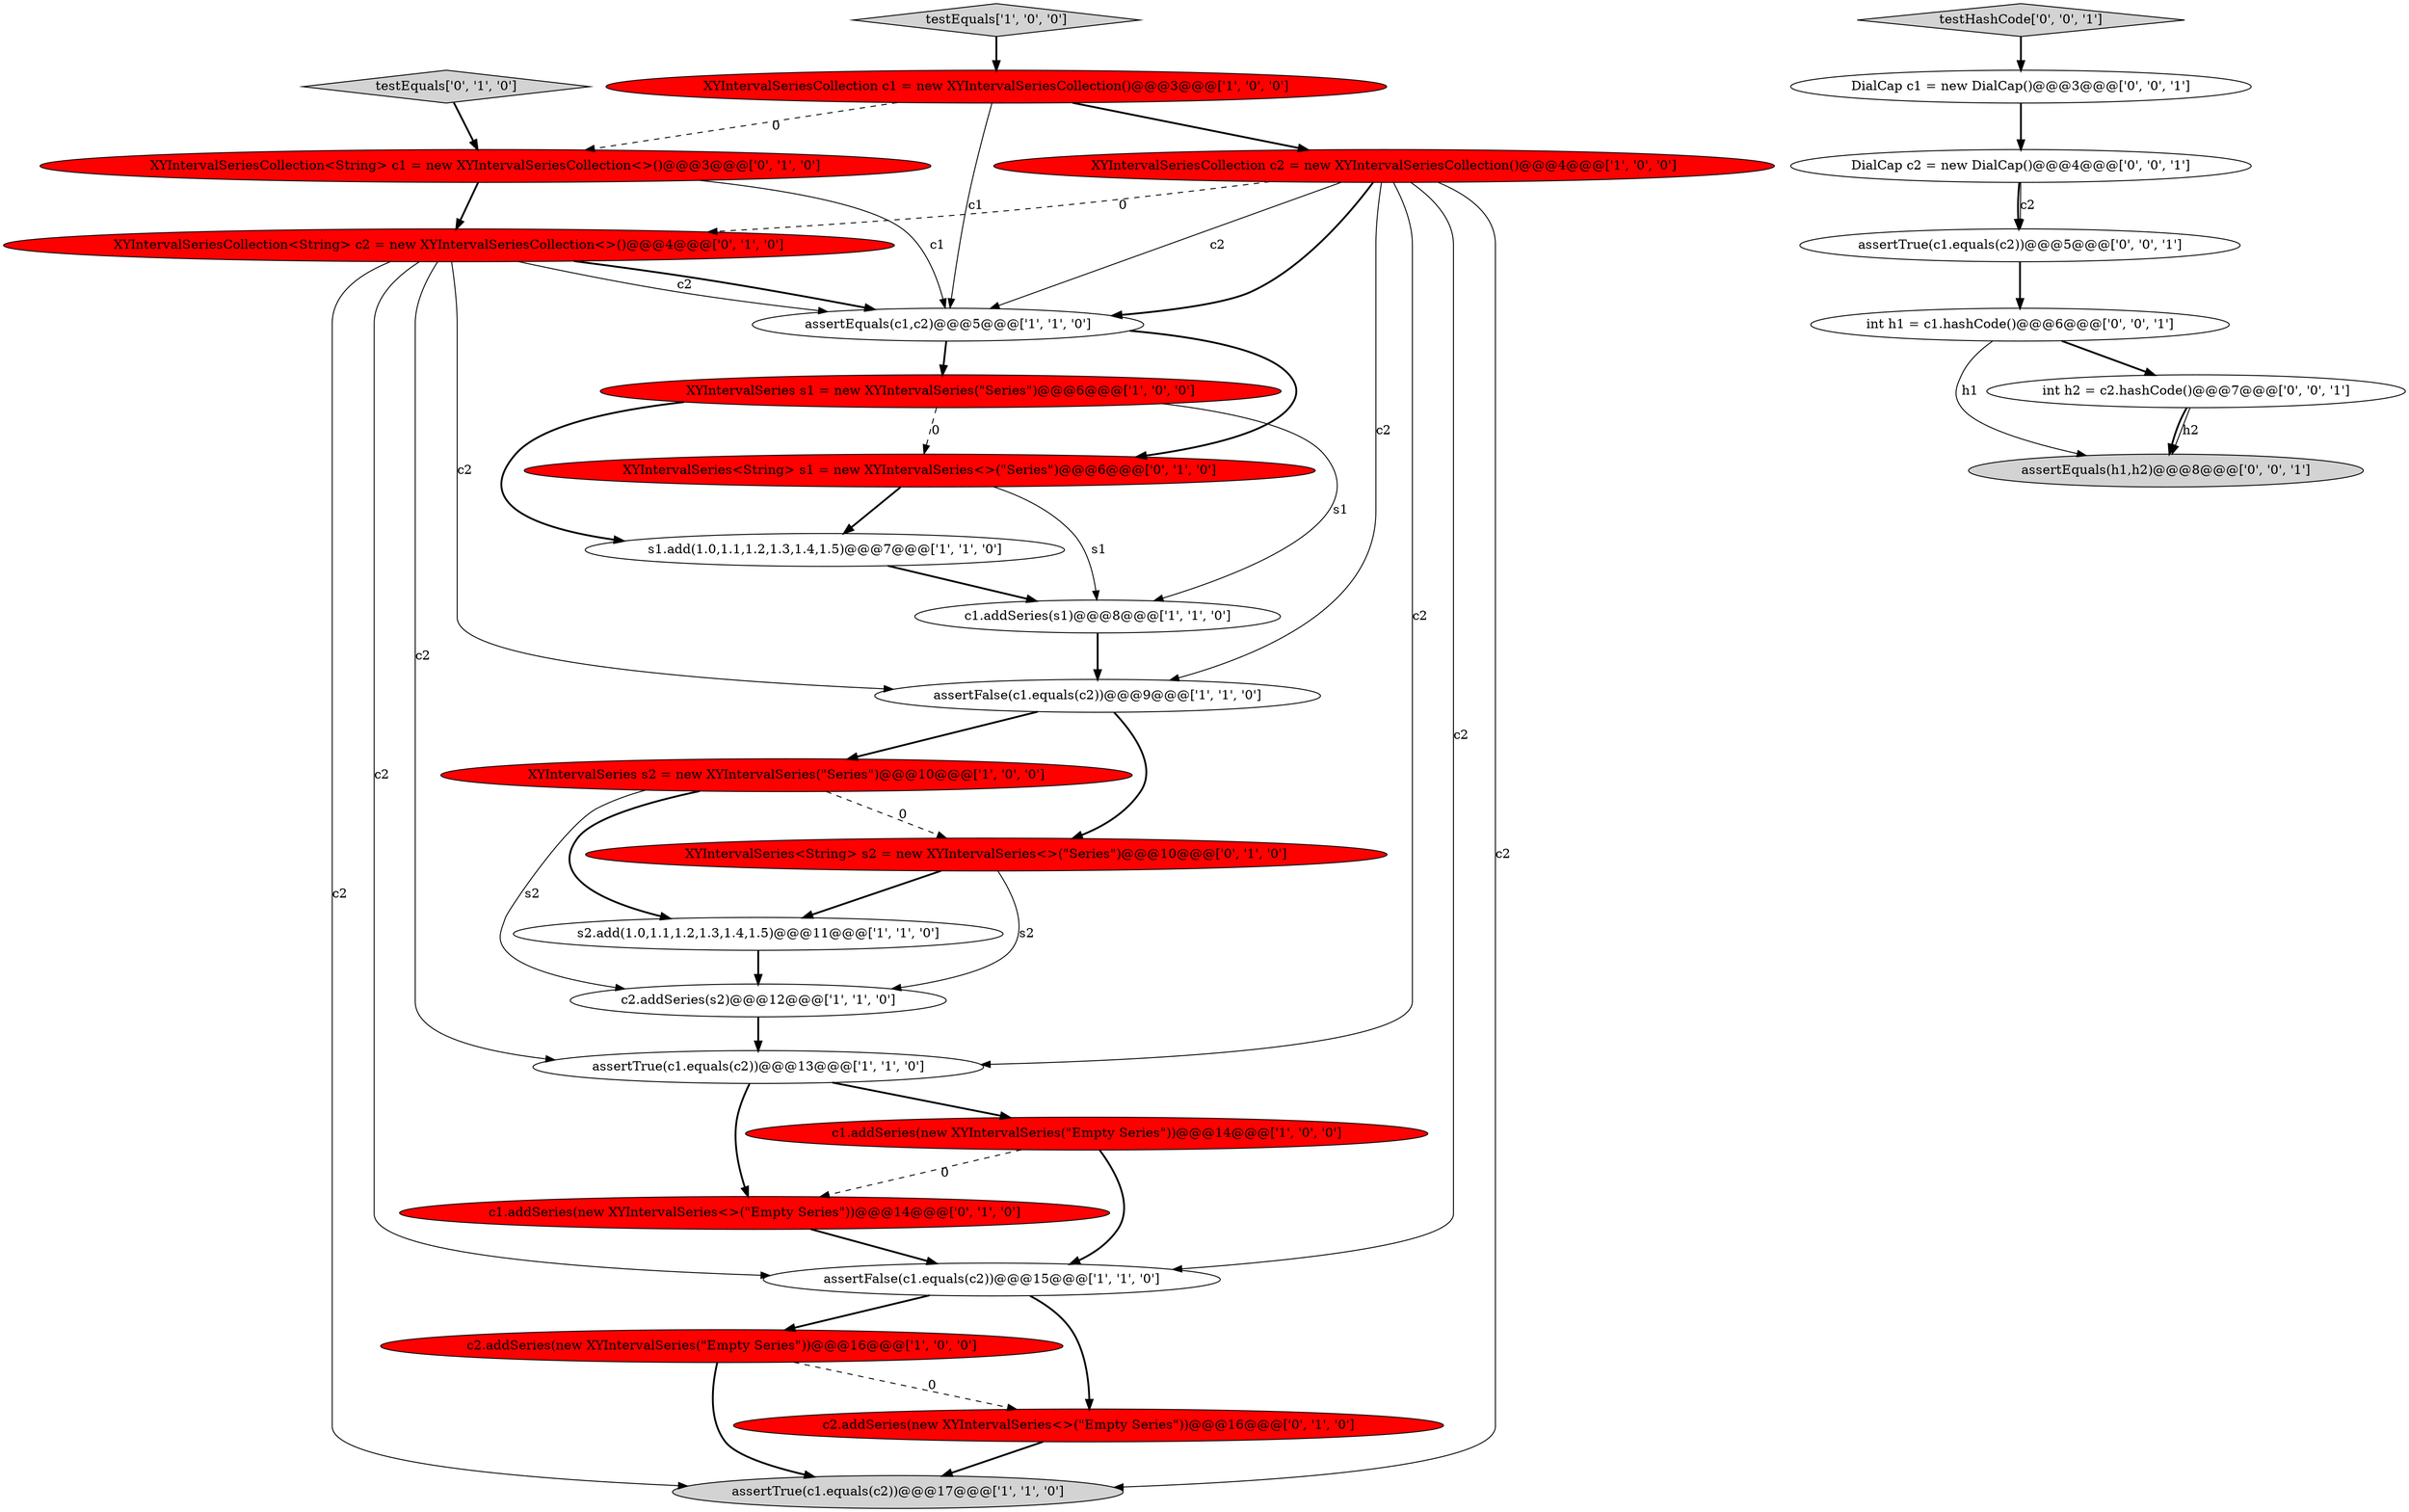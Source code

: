 digraph {
3 [style = filled, label = "s2.add(1.0,1.1,1.2,1.3,1.4,1.5)@@@11@@@['1', '1', '0']", fillcolor = white, shape = ellipse image = "AAA0AAABBB1BBB"];
12 [style = filled, label = "assertTrue(c1.equals(c2))@@@13@@@['1', '1', '0']", fillcolor = white, shape = ellipse image = "AAA0AAABBB1BBB"];
20 [style = filled, label = "XYIntervalSeries<String> s1 = new XYIntervalSeries<>(\"Series\")@@@6@@@['0', '1', '0']", fillcolor = red, shape = ellipse image = "AAA1AAABBB2BBB"];
10 [style = filled, label = "XYIntervalSeriesCollection c1 = new XYIntervalSeriesCollection()@@@3@@@['1', '0', '0']", fillcolor = red, shape = ellipse image = "AAA1AAABBB1BBB"];
1 [style = filled, label = "c1.addSeries(new XYIntervalSeries(\"Empty Series\"))@@@14@@@['1', '0', '0']", fillcolor = red, shape = ellipse image = "AAA1AAABBB1BBB"];
26 [style = filled, label = "assertEquals(h1,h2)@@@8@@@['0', '0', '1']", fillcolor = lightgray, shape = ellipse image = "AAA0AAABBB3BBB"];
8 [style = filled, label = "c2.addSeries(s2)@@@12@@@['1', '1', '0']", fillcolor = white, shape = ellipse image = "AAA0AAABBB1BBB"];
25 [style = filled, label = "DialCap c2 = new DialCap()@@@4@@@['0', '0', '1']", fillcolor = white, shape = ellipse image = "AAA0AAABBB3BBB"];
4 [style = filled, label = "XYIntervalSeries s1 = new XYIntervalSeries(\"Series\")@@@6@@@['1', '0', '0']", fillcolor = red, shape = ellipse image = "AAA1AAABBB1BBB"];
17 [style = filled, label = "c2.addSeries(new XYIntervalSeries<>(\"Empty Series\"))@@@16@@@['0', '1', '0']", fillcolor = red, shape = ellipse image = "AAA1AAABBB2BBB"];
27 [style = filled, label = "int h2 = c2.hashCode()@@@7@@@['0', '0', '1']", fillcolor = white, shape = ellipse image = "AAA0AAABBB3BBB"];
14 [style = filled, label = "assertTrue(c1.equals(c2))@@@17@@@['1', '1', '0']", fillcolor = lightgray, shape = ellipse image = "AAA0AAABBB1BBB"];
2 [style = filled, label = "s1.add(1.0,1.1,1.2,1.3,1.4,1.5)@@@7@@@['1', '1', '0']", fillcolor = white, shape = ellipse image = "AAA0AAABBB1BBB"];
22 [style = filled, label = "XYIntervalSeriesCollection<String> c1 = new XYIntervalSeriesCollection<>()@@@3@@@['0', '1', '0']", fillcolor = red, shape = ellipse image = "AAA1AAABBB2BBB"];
24 [style = filled, label = "testHashCode['0', '0', '1']", fillcolor = lightgray, shape = diamond image = "AAA0AAABBB3BBB"];
13 [style = filled, label = "assertEquals(c1,c2)@@@5@@@['1', '1', '0']", fillcolor = white, shape = ellipse image = "AAA0AAABBB1BBB"];
29 [style = filled, label = "assertTrue(c1.equals(c2))@@@5@@@['0', '0', '1']", fillcolor = white, shape = ellipse image = "AAA0AAABBB3BBB"];
28 [style = filled, label = "int h1 = c1.hashCode()@@@6@@@['0', '0', '1']", fillcolor = white, shape = ellipse image = "AAA0AAABBB3BBB"];
19 [style = filled, label = "c1.addSeries(new XYIntervalSeries<>(\"Empty Series\"))@@@14@@@['0', '1', '0']", fillcolor = red, shape = ellipse image = "AAA1AAABBB2BBB"];
0 [style = filled, label = "XYIntervalSeriesCollection c2 = new XYIntervalSeriesCollection()@@@4@@@['1', '0', '0']", fillcolor = red, shape = ellipse image = "AAA1AAABBB1BBB"];
9 [style = filled, label = "testEquals['1', '0', '0']", fillcolor = lightgray, shape = diamond image = "AAA0AAABBB1BBB"];
6 [style = filled, label = "XYIntervalSeries s2 = new XYIntervalSeries(\"Series\")@@@10@@@['1', '0', '0']", fillcolor = red, shape = ellipse image = "AAA1AAABBB1BBB"];
5 [style = filled, label = "c2.addSeries(new XYIntervalSeries(\"Empty Series\"))@@@16@@@['1', '0', '0']", fillcolor = red, shape = ellipse image = "AAA1AAABBB1BBB"];
11 [style = filled, label = "assertFalse(c1.equals(c2))@@@9@@@['1', '1', '0']", fillcolor = white, shape = ellipse image = "AAA0AAABBB1BBB"];
23 [style = filled, label = "DialCap c1 = new DialCap()@@@3@@@['0', '0', '1']", fillcolor = white, shape = ellipse image = "AAA0AAABBB3BBB"];
21 [style = filled, label = "XYIntervalSeries<String> s2 = new XYIntervalSeries<>(\"Series\")@@@10@@@['0', '1', '0']", fillcolor = red, shape = ellipse image = "AAA1AAABBB2BBB"];
15 [style = filled, label = "assertFalse(c1.equals(c2))@@@15@@@['1', '1', '0']", fillcolor = white, shape = ellipse image = "AAA0AAABBB1BBB"];
16 [style = filled, label = "XYIntervalSeriesCollection<String> c2 = new XYIntervalSeriesCollection<>()@@@4@@@['0', '1', '0']", fillcolor = red, shape = ellipse image = "AAA1AAABBB2BBB"];
18 [style = filled, label = "testEquals['0', '1', '0']", fillcolor = lightgray, shape = diamond image = "AAA0AAABBB2BBB"];
7 [style = filled, label = "c1.addSeries(s1)@@@8@@@['1', '1', '0']", fillcolor = white, shape = ellipse image = "AAA0AAABBB1BBB"];
6->21 [style = dashed, label="0"];
6->3 [style = bold, label=""];
23->25 [style = bold, label=""];
16->13 [style = bold, label=""];
7->11 [style = bold, label=""];
0->13 [style = bold, label=""];
0->14 [style = solid, label="c2"];
16->11 [style = solid, label="c2"];
22->16 [style = bold, label=""];
20->7 [style = solid, label="s1"];
1->15 [style = bold, label=""];
11->21 [style = bold, label=""];
11->6 [style = bold, label=""];
22->13 [style = solid, label="c1"];
0->16 [style = dashed, label="0"];
1->19 [style = dashed, label="0"];
16->14 [style = solid, label="c2"];
4->2 [style = bold, label=""];
5->14 [style = bold, label=""];
9->10 [style = bold, label=""];
25->29 [style = bold, label=""];
16->12 [style = solid, label="c2"];
10->22 [style = dashed, label="0"];
12->1 [style = bold, label=""];
24->23 [style = bold, label=""];
16->13 [style = solid, label="c2"];
15->5 [style = bold, label=""];
6->8 [style = solid, label="s2"];
20->2 [style = bold, label=""];
29->28 [style = bold, label=""];
0->13 [style = solid, label="c2"];
25->29 [style = solid, label="c2"];
15->17 [style = bold, label=""];
18->22 [style = bold, label=""];
27->26 [style = bold, label=""];
5->17 [style = dashed, label="0"];
0->11 [style = solid, label="c2"];
17->14 [style = bold, label=""];
4->20 [style = dashed, label="0"];
0->12 [style = solid, label="c2"];
3->8 [style = bold, label=""];
16->15 [style = solid, label="c2"];
10->0 [style = bold, label=""];
27->26 [style = solid, label="h2"];
10->13 [style = solid, label="c1"];
0->15 [style = solid, label="c2"];
4->7 [style = solid, label="s1"];
28->27 [style = bold, label=""];
2->7 [style = bold, label=""];
28->26 [style = solid, label="h1"];
19->15 [style = bold, label=""];
12->19 [style = bold, label=""];
13->4 [style = bold, label=""];
8->12 [style = bold, label=""];
21->8 [style = solid, label="s2"];
21->3 [style = bold, label=""];
13->20 [style = bold, label=""];
}
